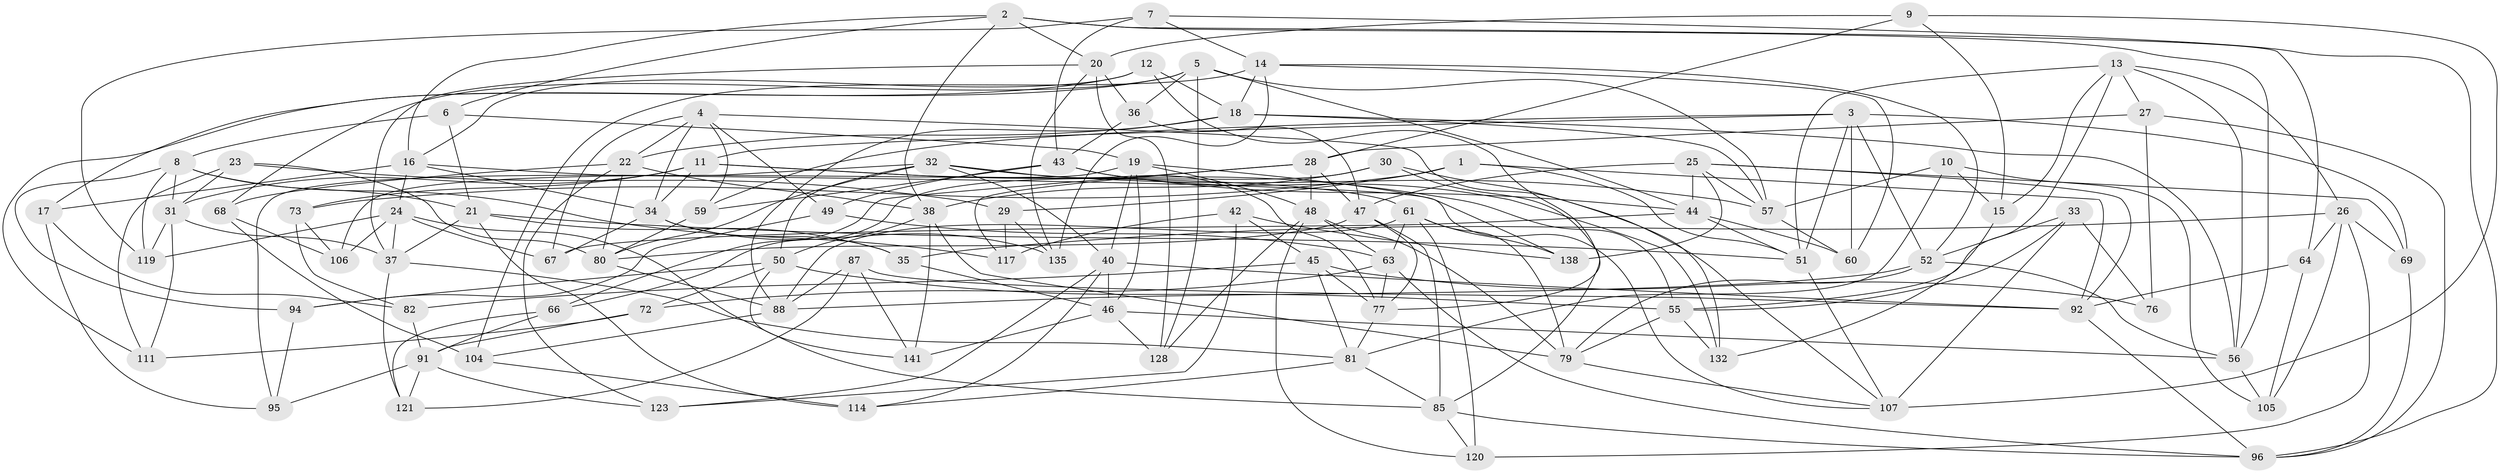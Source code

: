 // original degree distribution, {4: 1.0}
// Generated by graph-tools (version 1.1) at 2025/11/02/27/25 16:11:46]
// undirected, 94 vertices, 235 edges
graph export_dot {
graph [start="1"]
  node [color=gray90,style=filled];
  1;
  2 [super="+62"];
  3 [super="+116"];
  4 [super="+118"];
  5 [super="+58"];
  6;
  7;
  8 [super="+54"];
  9;
  10;
  11 [super="+84"];
  12;
  13 [super="+41"];
  14 [super="+74"];
  15;
  16 [super="+127"];
  17;
  18 [super="+139"];
  19 [super="+140"];
  20 [super="+90"];
  21 [super="+39"];
  22 [super="+108"];
  23;
  24 [super="+75"];
  25 [super="+124"];
  26 [super="+78"];
  27;
  28 [super="+133"];
  29;
  30;
  31 [super="+130"];
  32 [super="+71"];
  33;
  34 [super="+115"];
  35;
  36;
  37 [super="+113"];
  38 [super="+125"];
  40 [super="+89"];
  42;
  43 [super="+97"];
  44 [super="+65"];
  45 [super="+83"];
  46 [super="+53"];
  47 [super="+70"];
  48 [super="+129"];
  49;
  50 [super="+100"];
  51 [super="+99"];
  52 [super="+122"];
  55 [super="+86"];
  56 [super="+134"];
  57 [super="+109"];
  59;
  60;
  61 [super="+126"];
  63 [super="+98"];
  64;
  66;
  67;
  68;
  69;
  72;
  73;
  76;
  77 [super="+131"];
  79 [super="+137"];
  80 [super="+93"];
  81 [super="+102"];
  82;
  85 [super="+101"];
  87;
  88 [super="+136"];
  91 [super="+142"];
  92 [super="+103"];
  94;
  95;
  96 [super="+110"];
  104;
  105;
  106;
  107 [super="+112"];
  111;
  114;
  117;
  119;
  120;
  121;
  123;
  128;
  132;
  135;
  138;
  141;
  1 -- 51;
  1 -- 73;
  1 -- 29;
  1 -- 92;
  2 -- 16;
  2 -- 64;
  2 -- 38;
  2 -- 6;
  2 -- 56;
  2 -- 20;
  3 -- 11;
  3 -- 60;
  3 -- 51;
  3 -- 59;
  3 -- 52;
  3 -- 69;
  4 -- 22;
  4 -- 49;
  4 -- 59;
  4 -- 132;
  4 -- 34;
  4 -- 67;
  5 -- 128;
  5 -- 57;
  5 -- 68;
  5 -- 36;
  5 -- 111;
  5 -- 44;
  6 -- 19;
  6 -- 21;
  6 -- 8;
  7 -- 119;
  7 -- 43;
  7 -- 14;
  7 -- 96;
  8 -- 119;
  8 -- 94;
  8 -- 117;
  8 -- 21;
  8 -- 31;
  9 -- 15;
  9 -- 107;
  9 -- 20;
  9 -- 28;
  10 -- 105;
  10 -- 81;
  10 -- 15;
  10 -- 57;
  11 -- 61;
  11 -- 34;
  11 -- 73;
  11 -- 55;
  11 -- 31;
  12 -- 18;
  12 -- 16;
  12 -- 17;
  12 -- 77;
  13 -- 26;
  13 -- 55;
  13 -- 51;
  13 -- 27;
  13 -- 15;
  13 -- 56;
  14 -- 104;
  14 -- 52;
  14 -- 60;
  14 -- 135;
  14 -- 18;
  15 -- 132;
  16 -- 17;
  16 -- 107;
  16 -- 34;
  16 -- 24;
  17 -- 95;
  17 -- 82;
  18 -- 57;
  18 -- 56;
  18 -- 22;
  18 -- 88;
  19 -- 138;
  19 -- 40;
  19 -- 106;
  19 -- 46;
  19 -- 48;
  20 -- 36;
  20 -- 128;
  20 -- 37;
  20 -- 135;
  21 -- 35;
  21 -- 114;
  21 -- 51;
  21 -- 37;
  22 -- 123;
  22 -- 38;
  22 -- 80;
  22 -- 68;
  23 -- 31;
  23 -- 111;
  23 -- 80;
  23 -- 29;
  24 -- 119;
  24 -- 85;
  24 -- 37;
  24 -- 106;
  24 -- 67;
  25 -- 138;
  25 -- 92;
  25 -- 44;
  25 -- 69;
  25 -- 57;
  25 -- 47;
  26 -- 120;
  26 -- 64;
  26 -- 105;
  26 -- 35;
  26 -- 69;
  27 -- 76;
  27 -- 28;
  27 -- 96;
  28 -- 66;
  28 -- 117;
  28 -- 47;
  28 -- 48;
  29 -- 117;
  29 -- 135;
  30 -- 38;
  30 -- 85;
  30 -- 66;
  30 -- 107;
  31 -- 111;
  31 -- 37;
  31 -- 119;
  32 -- 40;
  32 -- 50;
  32 -- 57;
  32 -- 95;
  32 -- 77;
  32 -- 80;
  33 -- 107;
  33 -- 55;
  33 -- 52;
  33 -- 76;
  34 -- 35;
  34 -- 135;
  34 -- 67;
  35 -- 46;
  36 -- 47;
  36 -- 43;
  37 -- 81;
  37 -- 121;
  38 -- 50;
  38 -- 141;
  38 -- 79;
  40 -- 46;
  40 -- 114;
  40 -- 123;
  40 -- 92;
  42 -- 123;
  42 -- 138;
  42 -- 45;
  42 -- 117;
  43 -- 49;
  43 -- 59;
  43 -- 132;
  43 -- 44;
  44 -- 67;
  44 -- 60;
  44 -- 51;
  45 -- 77;
  45 -- 76 [weight=2];
  45 -- 81;
  45 -- 82;
  46 -- 128;
  46 -- 56;
  46 -- 141;
  47 -- 85;
  47 -- 77;
  47 -- 80;
  48 -- 63;
  48 -- 79;
  48 -- 120;
  48 -- 128;
  49 -- 94;
  49 -- 63;
  50 -- 94;
  50 -- 72;
  50 -- 141;
  50 -- 55;
  51 -- 107;
  52 -- 56;
  52 -- 79;
  52 -- 88;
  55 -- 79;
  55 -- 132;
  56 -- 105;
  57 -- 60;
  59 -- 80;
  61 -- 79;
  61 -- 88;
  61 -- 120;
  61 -- 138;
  61 -- 63;
  63 -- 72;
  63 -- 96;
  63 -- 77;
  64 -- 92;
  64 -- 105;
  66 -- 121;
  66 -- 91;
  68 -- 104;
  68 -- 106;
  69 -- 96;
  72 -- 111;
  72 -- 91;
  73 -- 106;
  73 -- 82;
  77 -- 81;
  79 -- 107;
  80 -- 88;
  81 -- 114;
  81 -- 85;
  82 -- 91;
  85 -- 96;
  85 -- 120;
  87 -- 121;
  87 -- 141;
  87 -- 88;
  87 -- 92;
  88 -- 104;
  91 -- 121;
  91 -- 123;
  91 -- 95;
  92 -- 96;
  94 -- 95;
  104 -- 114;
}
